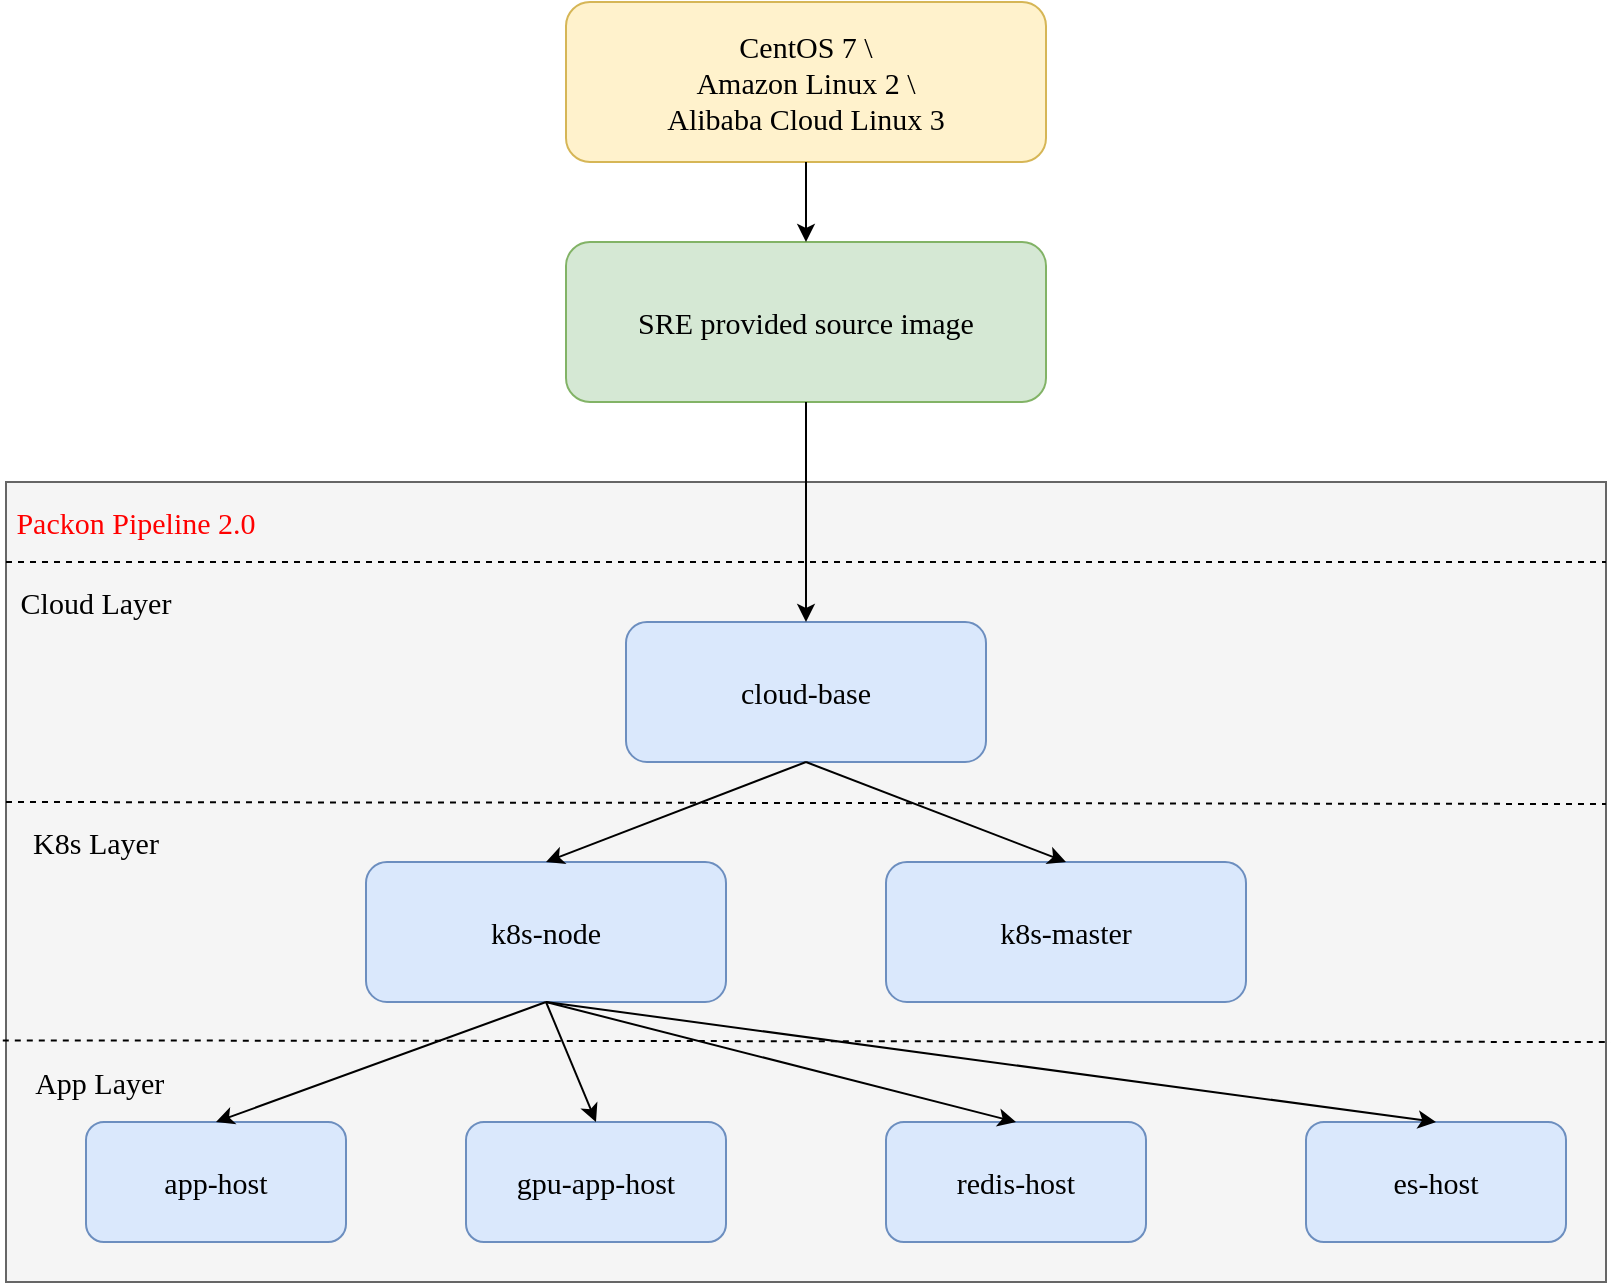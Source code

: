 <mxfile version="22.1.0" type="github">
  <diagram name="Page-1" id="fqOwUuaoLS2B61Loj_uW">
    <mxGraphModel dx="1804" dy="559" grid="1" gridSize="10" guides="1" tooltips="1" connect="1" arrows="1" fold="1" page="1" pageScale="1" pageWidth="850" pageHeight="1100" math="0" shadow="0">
      <root>
        <mxCell id="0" />
        <mxCell id="1" parent="0" />
        <mxCell id="R6VNbhdo5qa_48SImoUf-3" value="CentOS 7 \&lt;br&gt;Amazon Linux 2 \&lt;br&gt;Alibaba Cloud Linux 3" style="rounded=1;whiteSpace=wrap;html=1;fillColor=#fff2cc;strokeColor=#d6b656;fontFamily=Times New Roman;fontSize=15;" parent="1" vertex="1">
          <mxGeometry x="280" y="160" width="240" height="80" as="geometry" />
        </mxCell>
        <mxCell id="R6VNbhdo5qa_48SImoUf-4" value="SRE provided source image" style="rounded=1;whiteSpace=wrap;html=1;fillColor=#d5e8d4;strokeColor=#82b366;fontFamily=Times New Roman;fontSize=15;" parent="1" vertex="1">
          <mxGeometry x="280" y="280" width="240" height="80" as="geometry" />
        </mxCell>
        <mxCell id="R6VNbhdo5qa_48SImoUf-5" value="" style="rounded=0;whiteSpace=wrap;html=1;fillColor=#f5f5f5;fontColor=#333333;strokeColor=#666666;fontFamily=Times New Roman;" parent="1" vertex="1">
          <mxGeometry y="400" width="800" height="400" as="geometry" />
        </mxCell>
        <mxCell id="R6VNbhdo5qa_48SImoUf-6" value="" style="endArrow=classic;html=1;rounded=0;exitX=0.5;exitY=1;exitDx=0;exitDy=0;entryX=0.5;entryY=0;entryDx=0;entryDy=0;fontFamily=Times New Roman;" parent="1" source="R6VNbhdo5qa_48SImoUf-3" target="R6VNbhdo5qa_48SImoUf-4" edge="1">
          <mxGeometry width="50" height="50" relative="1" as="geometry">
            <mxPoint x="400" y="520" as="sourcePoint" />
            <mxPoint x="450" y="470" as="targetPoint" />
          </mxGeometry>
        </mxCell>
        <mxCell id="R6VNbhdo5qa_48SImoUf-9" value="Packon Pipeline 2.0" style="text;html=1;strokeColor=none;fillColor=none;align=center;verticalAlign=middle;whiteSpace=wrap;rounded=0;fontFamily=Times New Roman;fontSize=15;fontColor=#FF0000;" parent="1" vertex="1">
          <mxGeometry y="400" width="130" height="40" as="geometry" />
        </mxCell>
        <mxCell id="R6VNbhdo5qa_48SImoUf-10" value="cloud-base" style="rounded=1;whiteSpace=wrap;html=1;fontFamily=Times New Roman;fontSize=15;fillColor=#dae8fc;strokeColor=#6c8ebf;" parent="1" vertex="1">
          <mxGeometry x="310" y="470" width="180" height="70" as="geometry" />
        </mxCell>
        <mxCell id="R6VNbhdo5qa_48SImoUf-15" value="" style="endArrow=none;html=1;rounded=0;exitX=0;exitY=1;exitDx=0;exitDy=0;dashed=1;" parent="1" source="R6VNbhdo5qa_48SImoUf-9" edge="1">
          <mxGeometry width="50" height="50" relative="1" as="geometry">
            <mxPoint x="400" y="690" as="sourcePoint" />
            <mxPoint x="800" y="440" as="targetPoint" />
          </mxGeometry>
        </mxCell>
        <mxCell id="R6VNbhdo5qa_48SImoUf-16" value="Cloud Layer" style="text;html=1;strokeColor=none;fillColor=none;align=center;verticalAlign=middle;whiteSpace=wrap;rounded=0;fontSize=15;fontFamily=Times New Roman;" parent="1" vertex="1">
          <mxGeometry y="440" width="90" height="40" as="geometry" />
        </mxCell>
        <mxCell id="R6VNbhdo5qa_48SImoUf-17" value="" style="endArrow=none;html=1;rounded=0;exitX=0;exitY=0;exitDx=0;exitDy=0;dashed=1;" parent="1" source="R6VNbhdo5qa_48SImoUf-18" edge="1">
          <mxGeometry width="50" height="50" relative="1" as="geometry">
            <mxPoint y="560" as="sourcePoint" />
            <mxPoint x="800" y="561" as="targetPoint" />
          </mxGeometry>
        </mxCell>
        <mxCell id="R6VNbhdo5qa_48SImoUf-18" value="K8s Layer" style="text;html=1;strokeColor=none;fillColor=none;align=center;verticalAlign=middle;whiteSpace=wrap;rounded=0;fontSize=15;fontFamily=Times New Roman;" parent="1" vertex="1">
          <mxGeometry y="560" width="90" height="40" as="geometry" />
        </mxCell>
        <mxCell id="R6VNbhdo5qa_48SImoUf-19" value="k8s-node" style="rounded=1;whiteSpace=wrap;html=1;fontFamily=Times New Roman;fontSize=15;fillColor=#dae8fc;strokeColor=#6c8ebf;" parent="1" vertex="1">
          <mxGeometry x="180" y="590" width="180" height="70" as="geometry" />
        </mxCell>
        <mxCell id="R6VNbhdo5qa_48SImoUf-20" value="k8s-master" style="rounded=1;whiteSpace=wrap;html=1;fontFamily=Times New Roman;fontSize=15;fillColor=#dae8fc;strokeColor=#6c8ebf;" parent="1" vertex="1">
          <mxGeometry x="440" y="590" width="180" height="70" as="geometry" />
        </mxCell>
        <mxCell id="R6VNbhdo5qa_48SImoUf-21" value="" style="endArrow=none;html=1;rounded=0;dashed=1;entryX=1.003;entryY=0.7;entryDx=0;entryDy=0;entryPerimeter=0;exitX=-0.002;exitY=0.698;exitDx=0;exitDy=0;exitPerimeter=0;" parent="1" source="R6VNbhdo5qa_48SImoUf-5" target="R6VNbhdo5qa_48SImoUf-5" edge="1">
          <mxGeometry width="50" height="50" relative="1" as="geometry">
            <mxPoint y="720" as="sourcePoint" />
            <mxPoint x="810" y="571" as="targetPoint" />
          </mxGeometry>
        </mxCell>
        <mxCell id="R6VNbhdo5qa_48SImoUf-22" value="&amp;nbsp;App Layer" style="text;html=1;strokeColor=none;fillColor=none;align=center;verticalAlign=middle;whiteSpace=wrap;rounded=0;fontSize=15;fontFamily=Times New Roman;" parent="1" vertex="1">
          <mxGeometry y="680" width="90" height="40" as="geometry" />
        </mxCell>
        <mxCell id="R6VNbhdo5qa_48SImoUf-23" value="" style="endArrow=classic;html=1;rounded=0;exitX=0.5;exitY=1;exitDx=0;exitDy=0;entryX=0.5;entryY=0;entryDx=0;entryDy=0;fontFamily=Times New Roman;" parent="1" source="R6VNbhdo5qa_48SImoUf-4" target="R6VNbhdo5qa_48SImoUf-10" edge="1">
          <mxGeometry width="50" height="50" relative="1" as="geometry">
            <mxPoint x="410" y="250" as="sourcePoint" />
            <mxPoint x="410" y="290" as="targetPoint" />
          </mxGeometry>
        </mxCell>
        <mxCell id="R6VNbhdo5qa_48SImoUf-25" value="app-host" style="rounded=1;whiteSpace=wrap;html=1;fontFamily=Times New Roman;fontSize=15;fillColor=#dae8fc;strokeColor=#6c8ebf;" parent="1" vertex="1">
          <mxGeometry x="40" y="720" width="130" height="60" as="geometry" />
        </mxCell>
        <mxCell id="R6VNbhdo5qa_48SImoUf-27" value="gpu-app-host" style="rounded=1;whiteSpace=wrap;html=1;fontFamily=Times New Roman;fontSize=15;fillColor=#dae8fc;strokeColor=#6c8ebf;" parent="1" vertex="1">
          <mxGeometry x="230" y="720" width="130" height="60" as="geometry" />
        </mxCell>
        <mxCell id="R6VNbhdo5qa_48SImoUf-28" value="redis-host" style="rounded=1;whiteSpace=wrap;html=1;fontFamily=Times New Roman;fontSize=15;fillColor=#dae8fc;strokeColor=#6c8ebf;" parent="1" vertex="1">
          <mxGeometry x="440" y="720" width="130" height="60" as="geometry" />
        </mxCell>
        <mxCell id="R6VNbhdo5qa_48SImoUf-29" value="es-host" style="rounded=1;whiteSpace=wrap;html=1;fontFamily=Times New Roman;fontSize=15;fillColor=#dae8fc;strokeColor=#6c8ebf;" parent="1" vertex="1">
          <mxGeometry x="650" y="720" width="130" height="60" as="geometry" />
        </mxCell>
        <mxCell id="R6VNbhdo5qa_48SImoUf-30" value="" style="endArrow=classic;html=1;rounded=0;exitX=0.5;exitY=1;exitDx=0;exitDy=0;entryX=0.5;entryY=0;entryDx=0;entryDy=0;fontFamily=Times New Roman;" parent="1" source="R6VNbhdo5qa_48SImoUf-10" target="R6VNbhdo5qa_48SImoUf-19" edge="1">
          <mxGeometry width="50" height="50" relative="1" as="geometry">
            <mxPoint x="410" y="370" as="sourcePoint" />
            <mxPoint x="410" y="480" as="targetPoint" />
          </mxGeometry>
        </mxCell>
        <mxCell id="R6VNbhdo5qa_48SImoUf-31" value="" style="endArrow=classic;html=1;rounded=0;exitX=0.5;exitY=1;exitDx=0;exitDy=0;entryX=0.5;entryY=0;entryDx=0;entryDy=0;fontFamily=Times New Roman;" parent="1" source="R6VNbhdo5qa_48SImoUf-10" target="R6VNbhdo5qa_48SImoUf-20" edge="1">
          <mxGeometry width="50" height="50" relative="1" as="geometry">
            <mxPoint x="410" y="550" as="sourcePoint" />
            <mxPoint x="280" y="600" as="targetPoint" />
          </mxGeometry>
        </mxCell>
        <mxCell id="R6VNbhdo5qa_48SImoUf-32" value="" style="endArrow=classic;html=1;rounded=0;exitX=0.5;exitY=1;exitDx=0;exitDy=0;entryX=0.5;entryY=0;entryDx=0;entryDy=0;fontFamily=Times New Roman;" parent="1" source="R6VNbhdo5qa_48SImoUf-19" target="R6VNbhdo5qa_48SImoUf-25" edge="1">
          <mxGeometry width="50" height="50" relative="1" as="geometry">
            <mxPoint x="410" y="550" as="sourcePoint" />
            <mxPoint x="280" y="600" as="targetPoint" />
          </mxGeometry>
        </mxCell>
        <mxCell id="R6VNbhdo5qa_48SImoUf-33" value="" style="endArrow=classic;html=1;rounded=0;exitX=0.5;exitY=1;exitDx=0;exitDy=0;entryX=0.5;entryY=0;entryDx=0;entryDy=0;fontFamily=Times New Roman;" parent="1" source="R6VNbhdo5qa_48SImoUf-19" target="R6VNbhdo5qa_48SImoUf-27" edge="1">
          <mxGeometry width="50" height="50" relative="1" as="geometry">
            <mxPoint x="280" y="670" as="sourcePoint" />
            <mxPoint x="115" y="730" as="targetPoint" />
          </mxGeometry>
        </mxCell>
        <mxCell id="R6VNbhdo5qa_48SImoUf-34" value="" style="endArrow=classic;html=1;rounded=0;exitX=0.5;exitY=1;exitDx=0;exitDy=0;entryX=0.5;entryY=0;entryDx=0;entryDy=0;fontFamily=Times New Roman;" parent="1" source="R6VNbhdo5qa_48SImoUf-19" target="R6VNbhdo5qa_48SImoUf-28" edge="1">
          <mxGeometry width="50" height="50" relative="1" as="geometry">
            <mxPoint x="280" y="670" as="sourcePoint" />
            <mxPoint x="305" y="730" as="targetPoint" />
          </mxGeometry>
        </mxCell>
        <mxCell id="R6VNbhdo5qa_48SImoUf-35" value="" style="endArrow=classic;html=1;rounded=0;entryX=0.5;entryY=0;entryDx=0;entryDy=0;fontFamily=Times New Roman;" parent="1" target="R6VNbhdo5qa_48SImoUf-29" edge="1">
          <mxGeometry width="50" height="50" relative="1" as="geometry">
            <mxPoint x="270" y="660" as="sourcePoint" />
            <mxPoint x="515" y="730" as="targetPoint" />
          </mxGeometry>
        </mxCell>
      </root>
    </mxGraphModel>
  </diagram>
</mxfile>
